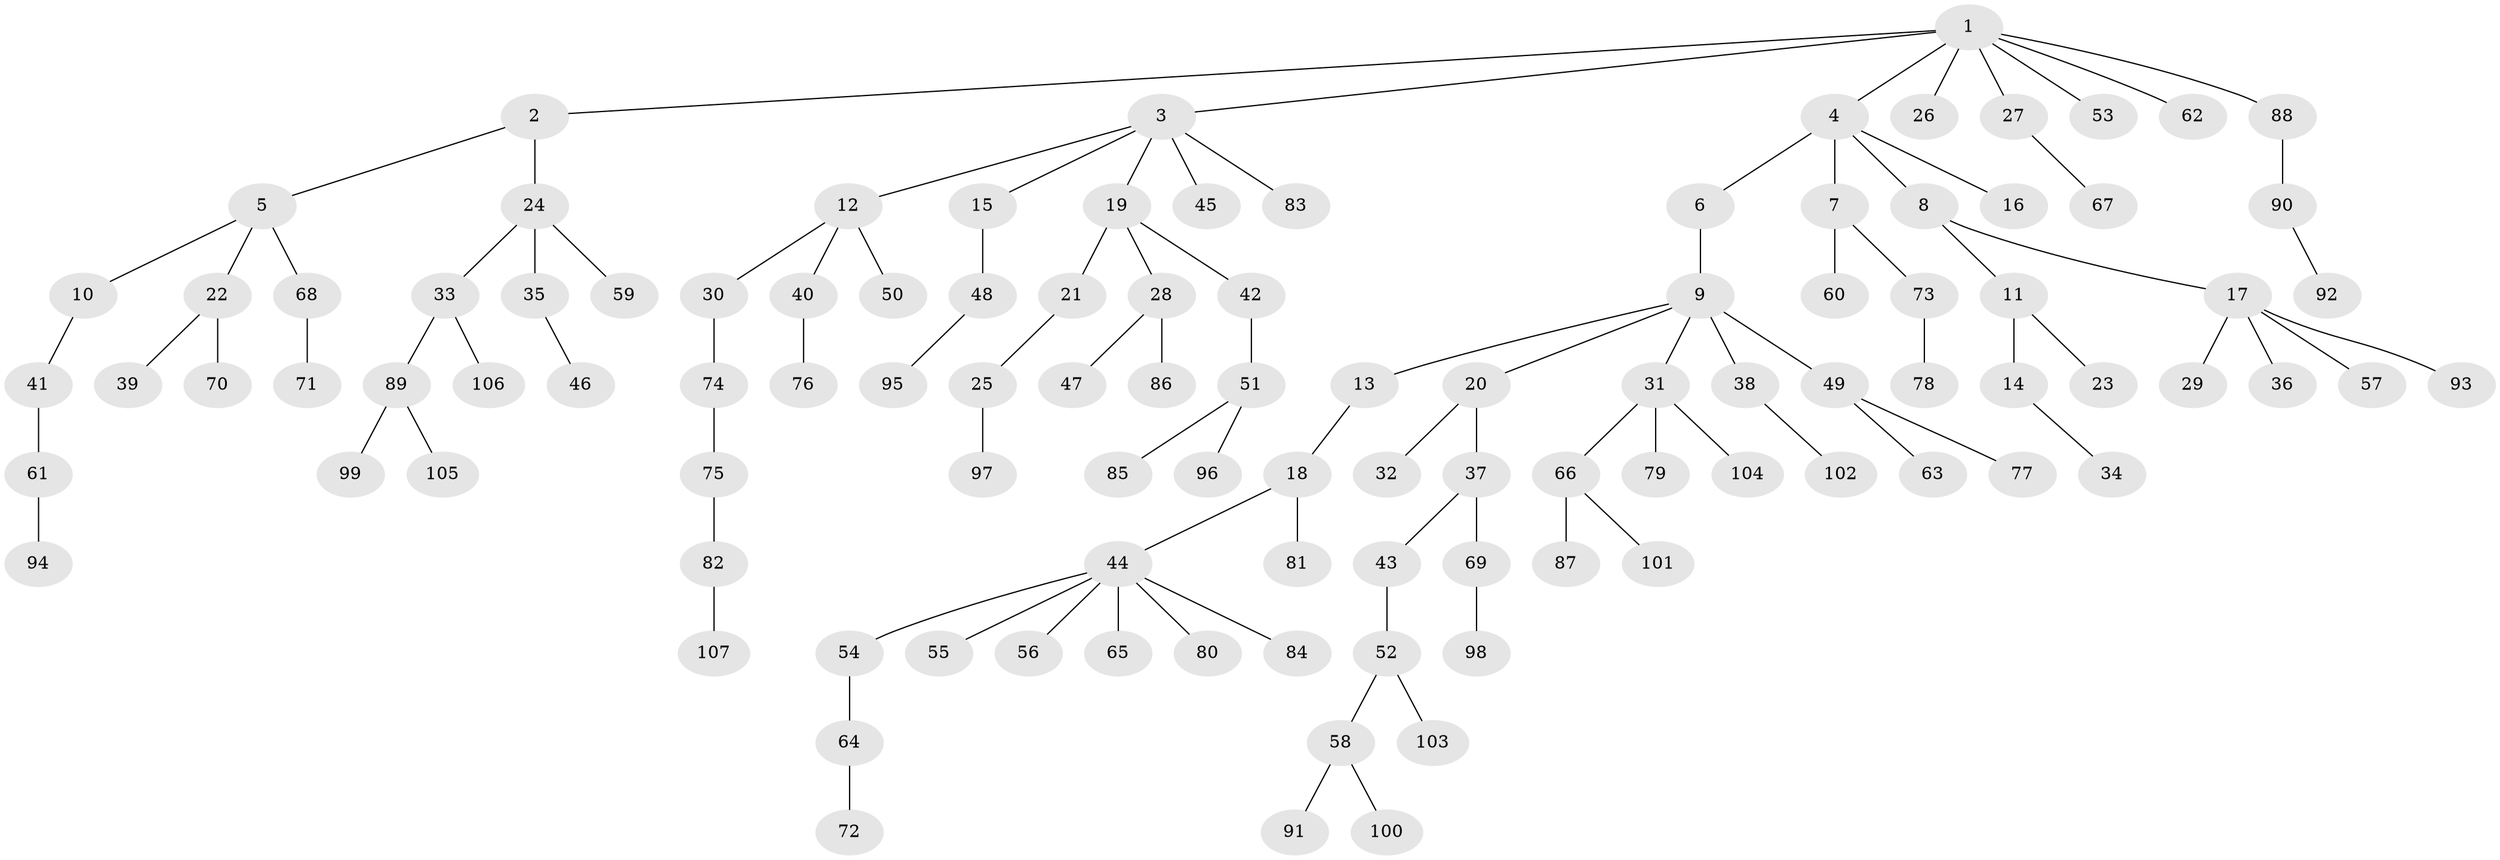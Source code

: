 // Generated by graph-tools (version 1.1) at 2025/52/03/09/25 04:52:34]
// undirected, 107 vertices, 106 edges
graph export_dot {
graph [start="1"]
  node [color=gray90,style=filled];
  1;
  2;
  3;
  4;
  5;
  6;
  7;
  8;
  9;
  10;
  11;
  12;
  13;
  14;
  15;
  16;
  17;
  18;
  19;
  20;
  21;
  22;
  23;
  24;
  25;
  26;
  27;
  28;
  29;
  30;
  31;
  32;
  33;
  34;
  35;
  36;
  37;
  38;
  39;
  40;
  41;
  42;
  43;
  44;
  45;
  46;
  47;
  48;
  49;
  50;
  51;
  52;
  53;
  54;
  55;
  56;
  57;
  58;
  59;
  60;
  61;
  62;
  63;
  64;
  65;
  66;
  67;
  68;
  69;
  70;
  71;
  72;
  73;
  74;
  75;
  76;
  77;
  78;
  79;
  80;
  81;
  82;
  83;
  84;
  85;
  86;
  87;
  88;
  89;
  90;
  91;
  92;
  93;
  94;
  95;
  96;
  97;
  98;
  99;
  100;
  101;
  102;
  103;
  104;
  105;
  106;
  107;
  1 -- 2;
  1 -- 3;
  1 -- 4;
  1 -- 26;
  1 -- 27;
  1 -- 53;
  1 -- 62;
  1 -- 88;
  2 -- 5;
  2 -- 24;
  3 -- 12;
  3 -- 15;
  3 -- 19;
  3 -- 45;
  3 -- 83;
  4 -- 6;
  4 -- 7;
  4 -- 8;
  4 -- 16;
  5 -- 10;
  5 -- 22;
  5 -- 68;
  6 -- 9;
  7 -- 60;
  7 -- 73;
  8 -- 11;
  8 -- 17;
  9 -- 13;
  9 -- 20;
  9 -- 31;
  9 -- 38;
  9 -- 49;
  10 -- 41;
  11 -- 14;
  11 -- 23;
  12 -- 30;
  12 -- 40;
  12 -- 50;
  13 -- 18;
  14 -- 34;
  15 -- 48;
  17 -- 29;
  17 -- 36;
  17 -- 57;
  17 -- 93;
  18 -- 44;
  18 -- 81;
  19 -- 21;
  19 -- 28;
  19 -- 42;
  20 -- 32;
  20 -- 37;
  21 -- 25;
  22 -- 39;
  22 -- 70;
  24 -- 33;
  24 -- 35;
  24 -- 59;
  25 -- 97;
  27 -- 67;
  28 -- 47;
  28 -- 86;
  30 -- 74;
  31 -- 66;
  31 -- 79;
  31 -- 104;
  33 -- 89;
  33 -- 106;
  35 -- 46;
  37 -- 43;
  37 -- 69;
  38 -- 102;
  40 -- 76;
  41 -- 61;
  42 -- 51;
  43 -- 52;
  44 -- 54;
  44 -- 55;
  44 -- 56;
  44 -- 65;
  44 -- 80;
  44 -- 84;
  48 -- 95;
  49 -- 63;
  49 -- 77;
  51 -- 85;
  51 -- 96;
  52 -- 58;
  52 -- 103;
  54 -- 64;
  58 -- 91;
  58 -- 100;
  61 -- 94;
  64 -- 72;
  66 -- 87;
  66 -- 101;
  68 -- 71;
  69 -- 98;
  73 -- 78;
  74 -- 75;
  75 -- 82;
  82 -- 107;
  88 -- 90;
  89 -- 99;
  89 -- 105;
  90 -- 92;
}

